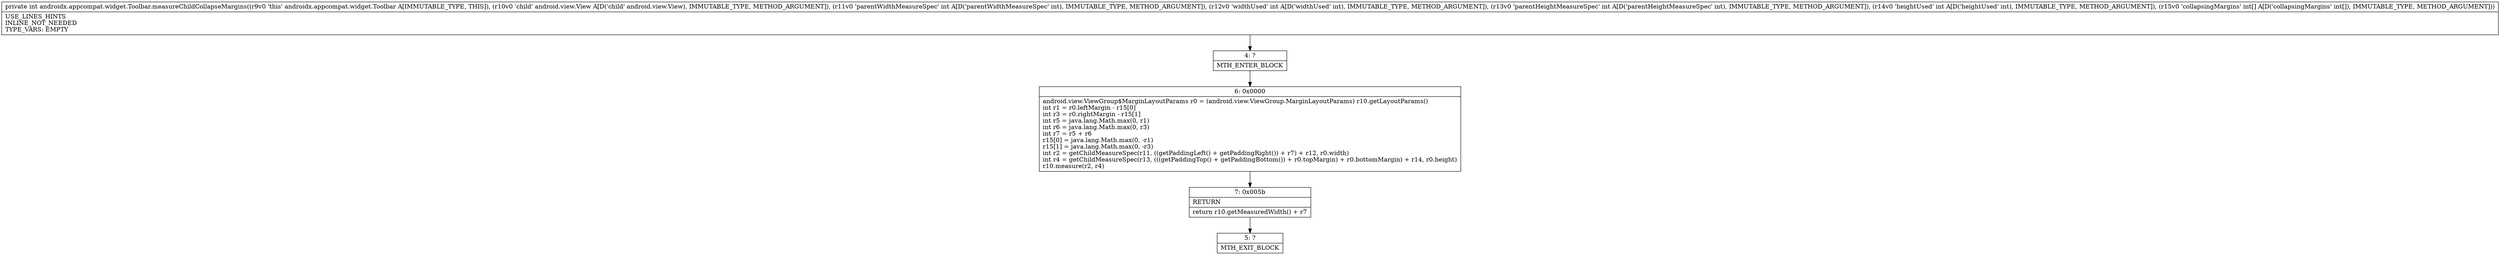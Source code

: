 digraph "CFG forandroidx.appcompat.widget.Toolbar.measureChildCollapseMargins(Landroid\/view\/View;IIII[I)I" {
Node_4 [shape=record,label="{4\:\ ?|MTH_ENTER_BLOCK\l}"];
Node_6 [shape=record,label="{6\:\ 0x0000|android.view.ViewGroup$MarginLayoutParams r0 = (android.view.ViewGroup.MarginLayoutParams) r10.getLayoutParams()\lint r1 = r0.leftMargin \- r15[0]\lint r3 = r0.rightMargin \- r15[1]\lint r5 = java.lang.Math.max(0, r1)\lint r6 = java.lang.Math.max(0, r3)\lint r7 = r5 + r6\lr15[0] = java.lang.Math.max(0, \-r1)\lr15[1] = java.lang.Math.max(0, \-r3)\lint r2 = getChildMeasureSpec(r11, ((getPaddingLeft() + getPaddingRight()) + r7) + r12, r0.width)\lint r4 = getChildMeasureSpec(r13, (((getPaddingTop() + getPaddingBottom()) + r0.topMargin) + r0.bottomMargin) + r14, r0.height)\lr10.measure(r2, r4)\l}"];
Node_7 [shape=record,label="{7\:\ 0x005b|RETURN\l|return r10.getMeasuredWidth() + r7\l}"];
Node_5 [shape=record,label="{5\:\ ?|MTH_EXIT_BLOCK\l}"];
MethodNode[shape=record,label="{private int androidx.appcompat.widget.Toolbar.measureChildCollapseMargins((r9v0 'this' androidx.appcompat.widget.Toolbar A[IMMUTABLE_TYPE, THIS]), (r10v0 'child' android.view.View A[D('child' android.view.View), IMMUTABLE_TYPE, METHOD_ARGUMENT]), (r11v0 'parentWidthMeasureSpec' int A[D('parentWidthMeasureSpec' int), IMMUTABLE_TYPE, METHOD_ARGUMENT]), (r12v0 'widthUsed' int A[D('widthUsed' int), IMMUTABLE_TYPE, METHOD_ARGUMENT]), (r13v0 'parentHeightMeasureSpec' int A[D('parentHeightMeasureSpec' int), IMMUTABLE_TYPE, METHOD_ARGUMENT]), (r14v0 'heightUsed' int A[D('heightUsed' int), IMMUTABLE_TYPE, METHOD_ARGUMENT]), (r15v0 'collapsingMargins' int[] A[D('collapsingMargins' int[]), IMMUTABLE_TYPE, METHOD_ARGUMENT]))  | USE_LINES_HINTS\lINLINE_NOT_NEEDED\lTYPE_VARS: EMPTY\l}"];
MethodNode -> Node_4;Node_4 -> Node_6;
Node_6 -> Node_7;
Node_7 -> Node_5;
}

